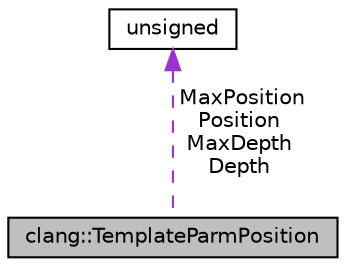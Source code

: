 digraph "clang::TemplateParmPosition"
{
 // LATEX_PDF_SIZE
  bgcolor="transparent";
  edge [fontname="Helvetica",fontsize="10",labelfontname="Helvetica",labelfontsize="10"];
  node [fontname="Helvetica",fontsize="10",shape=record];
  Node1 [label="clang::TemplateParmPosition",height=0.2,width=0.4,color="black", fillcolor="grey75", style="filled", fontcolor="black",tooltip="Defines the position of a template parameter within a template parameter list."];
  Node2 -> Node1 [dir="back",color="darkorchid3",fontsize="10",style="dashed",label=" MaxPosition\nPosition\nMaxDepth\nDepth" ,fontname="Helvetica"];
  Node2 [label="unsigned",height=0.2,width=0.4,color="black",URL="$classunsigned.html",tooltip=" "];
}
